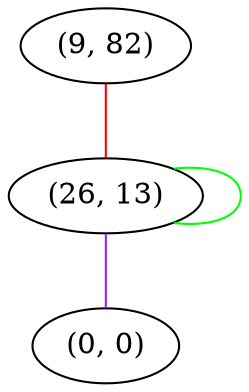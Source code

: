 graph "" {
"(9, 82)";
"(26, 13)";
"(0, 0)";
"(9, 82)" -- "(26, 13)"  [color=red, key=0, weight=1];
"(26, 13)" -- "(26, 13)"  [color=green, key=0, weight=2];
"(26, 13)" -- "(0, 0)"  [color=purple, key=0, weight=4];
}
